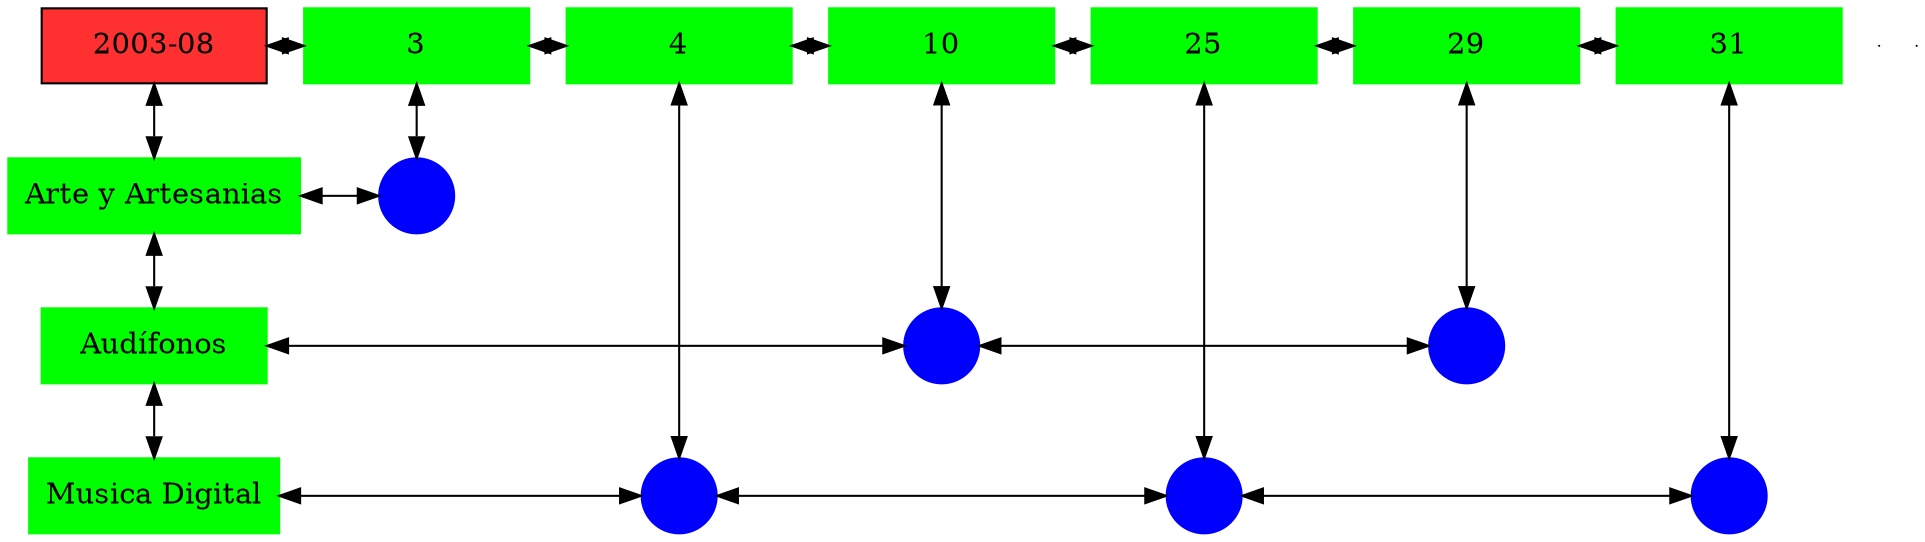 digraph G{
node[shape="box"];
nodeMt[ label = "2003-08", width = 1.5, style = filled, fillcolor = firebrick1, group = 1 ];
e0[ shape = point, width = 0 ];
e1[ shape = point, width = 0 ];
node0xc001fa2c80[label="3",color=green,style =filled,width = 1.5 group=3];
nodeMt->node0xc001fa2c80[dir="both"];
{rank=same;nodeMt;node0xc001fa2c80;}
node0xc001e89090[label="4",color=green,style =filled,width = 1.5 group=4];
node0xc001fa2c80->node0xc001e89090[dir="both"];
{rank=same;node0xc001fa2c80;node0xc001e89090;}
node0xc002103e00[label="10",color=green,style =filled,width = 1.5 group=10];
node0xc001e89090->node0xc002103e00[dir="both"];
{rank=same;node0xc001e89090;node0xc002103e00;}
node0xc002149c20[label="25",color=green,style =filled,width = 1.5 group=25];
node0xc002103e00->node0xc002149c20[dir="both"];
{rank=same;node0xc002103e00;node0xc002149c20;}
node0xc002159a40[label="29",color=green,style =filled,width = 1.5 group=29];
node0xc002149c20->node0xc002159a40[dir="both"];
{rank=same;node0xc002149c20;node0xc002159a40;}
node0xc00202e500[label="31",color=green,style =filled,width = 1.5 group=31];
node0xc002159a40->node0xc00202e500[dir="both"];
{rank=same;node0xc002159a40;node0xc00202e500;}
node0xc001fa2c30[label="Arte y Artesanias",color=green,style =filled width = 1.5 group=1];
node0xc001f99100[label="",color=blue,style =filled, width = 0.5 group=3 shape=circle];
node0xc001fa2c30->node0xc001f99100[dir="both"];
{rank=same;node0xc001fa2c30;node0xc001f99100;}
node0xc002103db0[label="Audífonos",color=green,style =filled width = 1.5 group=1];
node0xc002114000[label="",color=blue,style =filled, width = 0.5 group=10 shape=circle];
node0xc002103db0->node0xc002114000[dir="both"];
{rank=same;node0xc002103db0;node0xc002114000;}
node0xc002157a80[label="",color=blue,style =filled, width = 0.5 group=29 shape=circle];
node0xc002114000->node0xc002157a80[dir="both"];
{rank=same;node0xc002157a80;node0xc002114000;}
node0xc001e89040[label="Musica Digital",color=green,style =filled width = 1.5 group=1];
node0xc001e8a580[label="",color=blue,style =filled, width = 0.5 group=4 shape=circle];
node0xc001e89040->node0xc001e8a580[dir="both"];
{rank=same;node0xc001e89040;node0xc001e8a580;}
node0xc002156300[label="",color=blue,style =filled, width = 0.5 group=25 shape=circle];
node0xc001e8a580->node0xc002156300[dir="both"];
{rank=same;node0xc002156300;node0xc001e8a580;}
node0xc002027a00[label="",color=blue,style =filled, width = 0.5 group=31 shape=circle];
node0xc002156300->node0xc002027a00[dir="both"];
{rank=same;node0xc002027a00;node0xc002156300;}
node0xc001fa2c80->node0xc001f99100[dir="both"];
node0xc001e89090->node0xc001e8a580[dir="both"];
node0xc002103e00->node0xc002114000[dir="both"];
node0xc002149c20->node0xc002156300[dir="both"];
node0xc002159a40->node0xc002157a80[dir="both"];
node0xc00202e500->node0xc002027a00[dir="both"];
nodeMt->node0xc001fa2c30[dir="both"];
node0xc001fa2c30->node0xc002103db0[dir="both"];
node0xc002103db0->node0xc001e89040[dir="both"];
}
